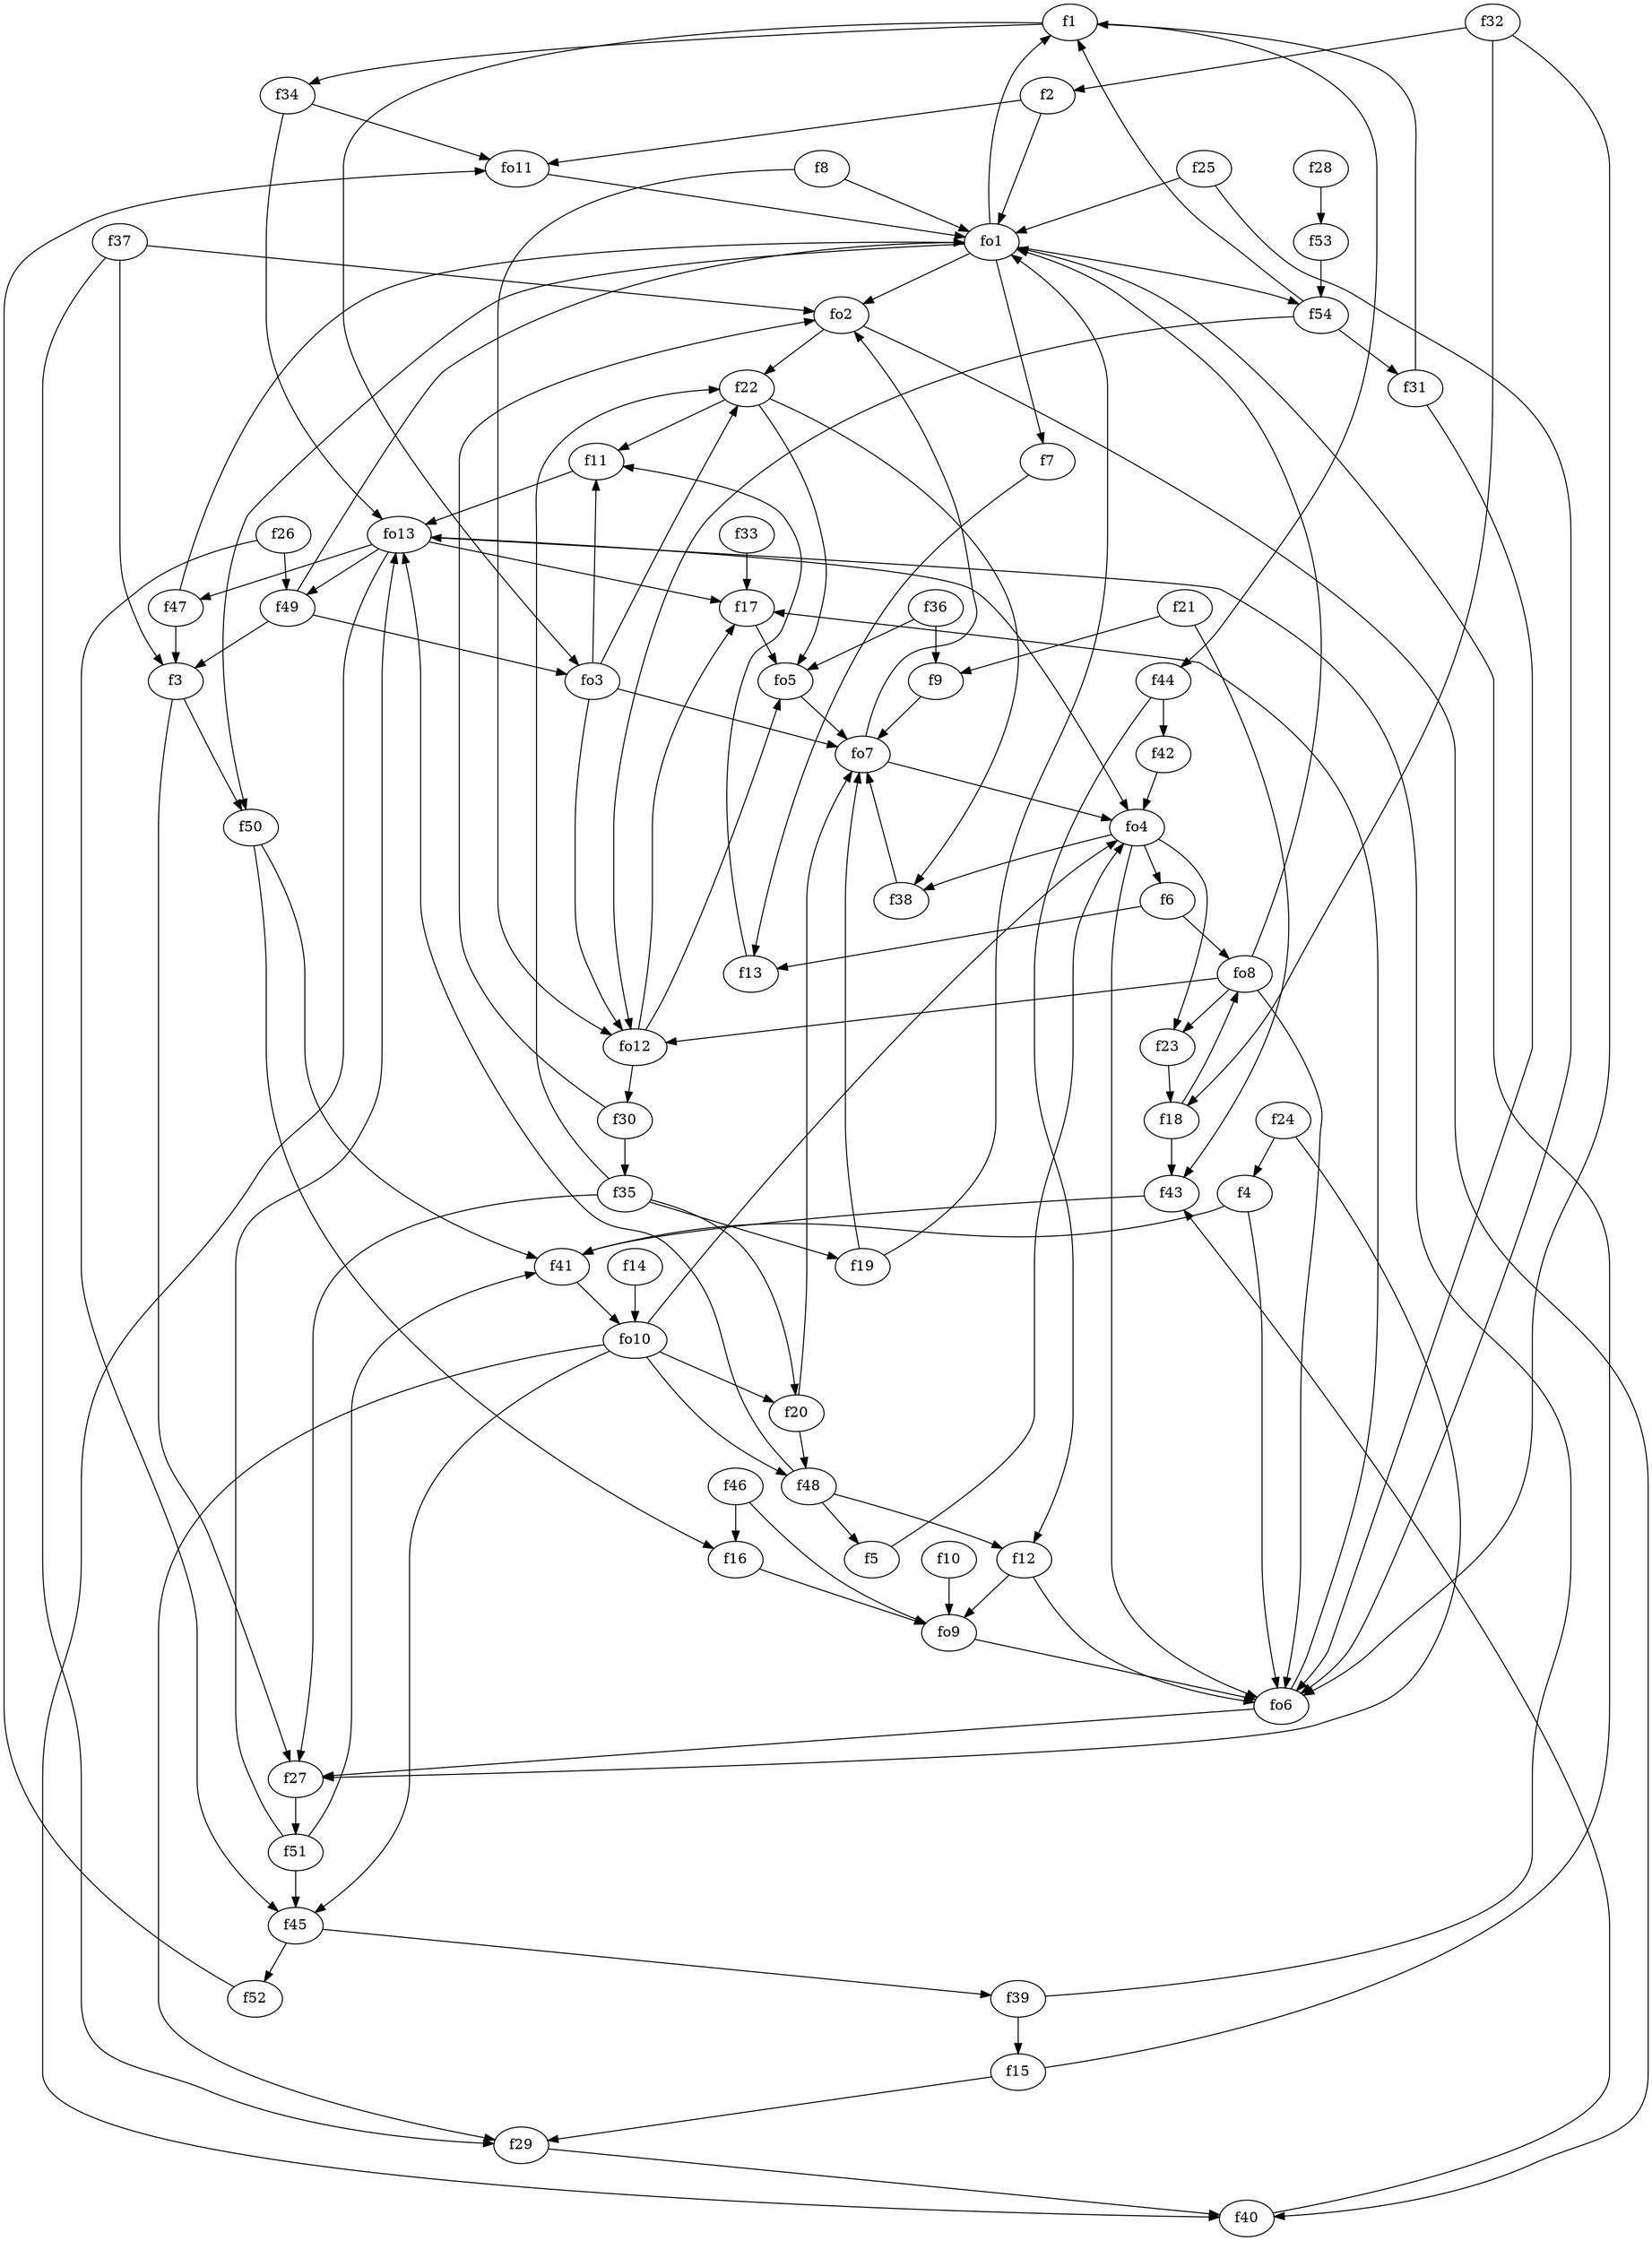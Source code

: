 strict digraph  {
f1;
f2;
f3;
f4;
f5;
f6;
f7;
f8;
f9;
f10;
f11;
f12;
f13;
f14;
f15;
f16;
f17;
f18;
f19;
f20;
f21;
f22;
f23;
f24;
f25;
f26;
f27;
f28;
f29;
f30;
f31;
f32;
f33;
f34;
f35;
f36;
f37;
f38;
f39;
f40;
f41;
f42;
f43;
f44;
f45;
f46;
f47;
f48;
f49;
f50;
f51;
f52;
f53;
f54;
fo1;
fo2;
fo3;
fo4;
fo5;
fo6;
fo7;
fo8;
fo9;
fo10;
fo11;
fo12;
fo13;
f1 -> fo3  [weight=2];
f1 -> f34  [weight=2];
f1 -> f44  [weight=2];
f2 -> fo1  [weight=2];
f2 -> fo11  [weight=2];
f3 -> f27  [weight=2];
f3 -> f50  [weight=2];
f4 -> f41  [weight=2];
f4 -> fo6  [weight=2];
f5 -> fo4  [weight=2];
f6 -> fo8  [weight=2];
f6 -> f13  [weight=2];
f7 -> f13  [weight=2];
f8 -> fo12  [weight=2];
f8 -> fo1  [weight=2];
f9 -> fo7  [weight=2];
f10 -> fo9  [weight=2];
f11 -> fo13  [weight=2];
f12 -> fo9  [weight=2];
f12 -> fo6  [weight=2];
f13 -> f11  [weight=2];
f14 -> fo10  [weight=2];
f15 -> fo1  [weight=2];
f15 -> f29  [weight=2];
f16 -> fo9  [weight=2];
f17 -> fo5  [weight=2];
f18 -> fo8  [weight=2];
f18 -> f43  [weight=2];
f19 -> fo1  [weight=2];
f19 -> fo7  [weight=2];
f20 -> f48  [weight=2];
f20 -> fo7  [weight=2];
f21 -> f9  [weight=2];
f21 -> f43  [weight=2];
f22 -> f11  [weight=2];
f22 -> fo5  [weight=2];
f22 -> f38  [weight=2];
f23 -> f18  [weight=2];
f24 -> f27  [weight=2];
f24 -> f4  [weight=2];
f25 -> fo6  [weight=2];
f25 -> fo1  [weight=2];
f26 -> f45  [weight=2];
f26 -> f49  [weight=2];
f27 -> f51  [weight=2];
f28 -> f53  [weight=2];
f29 -> f40  [weight=2];
f30 -> f35  [weight=2];
f30 -> fo2  [weight=2];
f31 -> fo6  [weight=2];
f31 -> f1  [weight=2];
f32 -> fo6  [weight=2];
f32 -> f18  [weight=2];
f32 -> f2  [weight=2];
f33 -> f17  [weight=2];
f34 -> fo11  [weight=2];
f34 -> fo13  [weight=2];
f35 -> f27  [weight=2];
f35 -> f19  [weight=2];
f35 -> f22  [weight=2];
f35 -> f20  [weight=2];
f36 -> f9  [weight=2];
f36 -> fo5  [weight=2];
f37 -> fo2  [weight=2];
f37 -> f29  [weight=2];
f37 -> f3  [weight=2];
f38 -> fo7  [weight=2];
f39 -> fo13  [weight=2];
f39 -> f15  [weight=2];
f40 -> f43  [weight=2];
f41 -> fo10  [weight=2];
f42 -> fo4  [weight=2];
f43 -> f41  [weight=2];
f44 -> f42  [weight=2];
f44 -> f12  [weight=2];
f45 -> f52  [weight=2];
f45 -> f39  [weight=2];
f46 -> f16  [weight=2];
f46 -> fo9  [weight=2];
f47 -> fo1  [weight=2];
f47 -> f3  [weight=2];
f48 -> f5  [weight=2];
f48 -> f12  [weight=2];
f48 -> fo13  [weight=2];
f49 -> fo3  [weight=2];
f49 -> fo1  [weight=2];
f49 -> f3  [weight=2];
f50 -> f41  [weight=2];
f50 -> f16  [weight=2];
f51 -> fo13  [weight=2];
f51 -> f41  [weight=2];
f51 -> f45  [weight=2];
f52 -> fo11  [weight=2];
f53 -> f54  [weight=2];
f54 -> f1  [weight=2];
f54 -> f31  [weight=2];
f54 -> fo12  [weight=2];
fo1 -> f1  [weight=2];
fo1 -> f7  [weight=2];
fo1 -> f50  [weight=2];
fo1 -> fo2  [weight=2];
fo1 -> f54  [weight=2];
fo2 -> f22  [weight=2];
fo2 -> f40  [weight=2];
fo3 -> f22  [weight=2];
fo3 -> fo12  [weight=2];
fo3 -> f11  [weight=2];
fo3 -> fo7  [weight=2];
fo4 -> f6  [weight=2];
fo4 -> fo6  [weight=2];
fo4 -> f38  [weight=2];
fo4 -> f23  [weight=2];
fo5 -> fo7  [weight=2];
fo6 -> f17  [weight=2];
fo6 -> f27  [weight=2];
fo7 -> fo4  [weight=2];
fo7 -> fo2  [weight=2];
fo8 -> fo6  [weight=2];
fo8 -> fo1  [weight=2];
fo8 -> fo12  [weight=2];
fo8 -> f23  [weight=2];
fo9 -> fo6  [weight=2];
fo10 -> f45  [weight=2];
fo10 -> f20  [weight=2];
fo10 -> f48  [weight=2];
fo10 -> f29  [weight=2];
fo10 -> fo4  [weight=2];
fo11 -> fo1  [weight=2];
fo12 -> fo5  [weight=2];
fo12 -> f17  [weight=2];
fo12 -> f30  [weight=2];
fo13 -> f40  [weight=2];
fo13 -> f17  [weight=2];
fo13 -> fo4  [weight=2];
fo13 -> f47  [weight=2];
fo13 -> f49  [weight=2];
}
